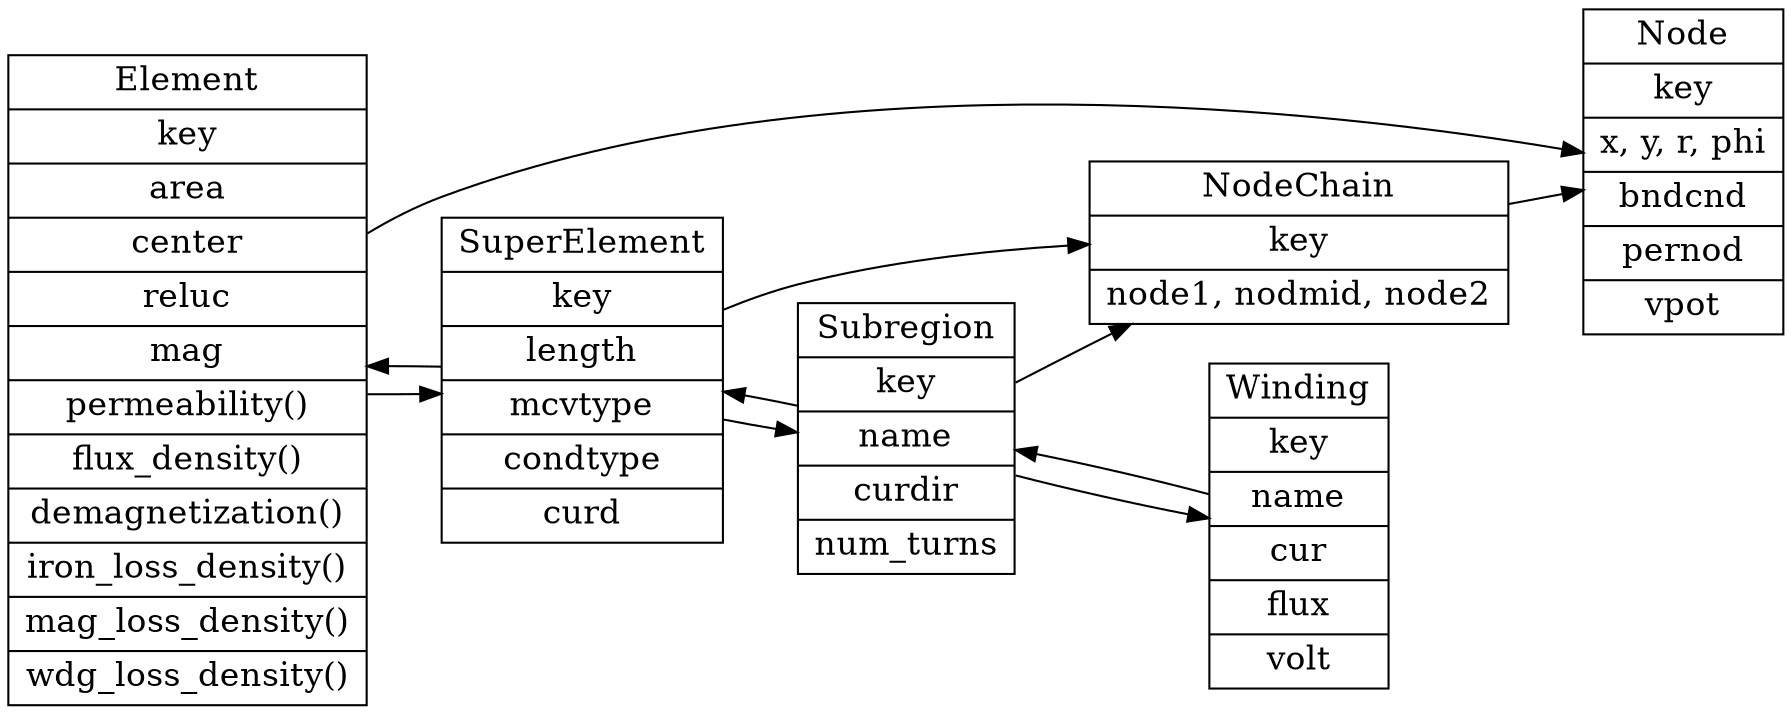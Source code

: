 digraph g {
graph [
rankdir = "LR"
];
node [
fontsize = "16"
shape = "record"
];

#general [
#  label="FC_RADIUS | pole_pairs, poles_sim | delta_node_angle | num_slots | arm_length | pos_el_fe_induction"
#];

node0 [
  label="Node | key | x, y, r, phi | bndcnd | pernod | vpot"
];

element [
  label="Element | key | area | center | reluc | mag  | permeability() | flux_density() | demagnetization() | iron_loss_density() | mag_loss_density() | wdg_loss_density()"
];

superelement [
  label = "SuperElement | key | length | mcvtype | condtype | curd"
];

nodechain [
  label = "NodeChain | key | node1, nodmid, node2"
];

subregion [
  label="Subregion | key | name | curdir | num_turns "
];
winding [
  label="Winding | key | name | cur | flux | volt"
];
nodechain -> node0
element -> node0
element -> superelement
superelement -> element
superelement -> nodechain
superelement -> subregion
subregion -> superelement
subregion -> nodechain
winding -> subregion
subregion -> winding

}
